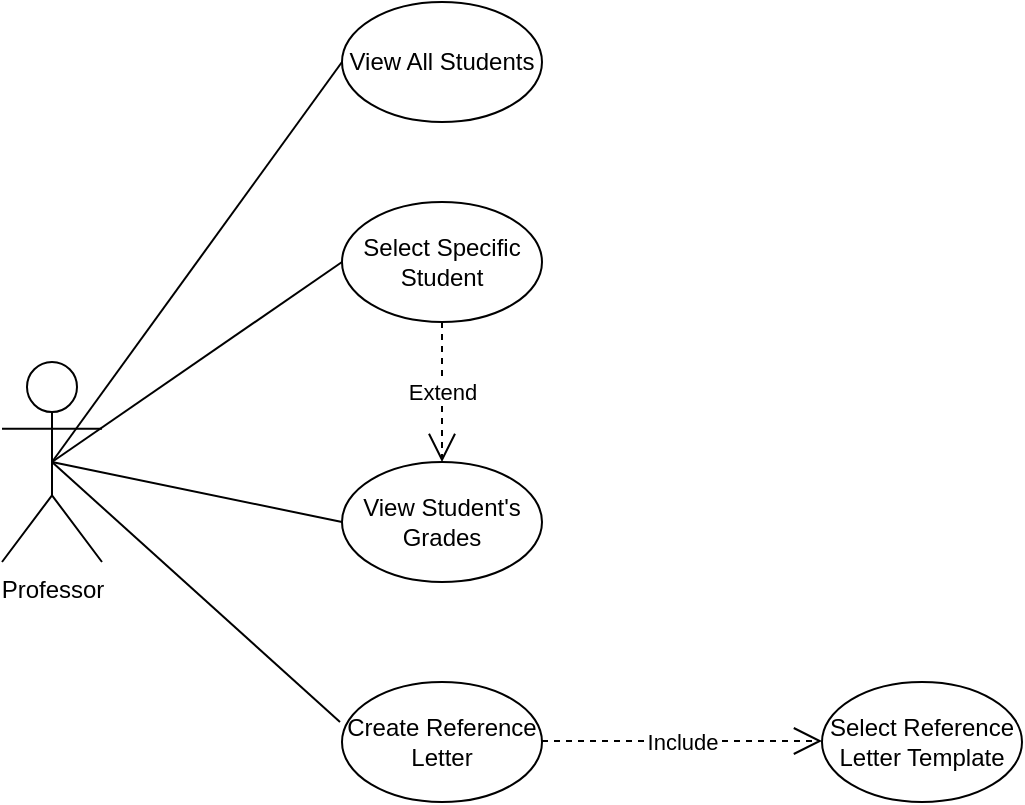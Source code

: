 <mxfile version="27.0.9">
  <diagram name="Page-1" id="DQU-6TTzWp3uHl4yWCbL">
    <mxGraphModel dx="1018" dy="697" grid="1" gridSize="10" guides="1" tooltips="1" connect="1" arrows="1" fold="1" page="1" pageScale="1" pageWidth="827" pageHeight="1169" math="0" shadow="0">
      <root>
        <mxCell id="0" />
        <mxCell id="1" parent="0" />
        <mxCell id="kt5JHNKNtY_vNhsqWSHy-22" value="Professor&lt;div&gt;&lt;br&gt;&lt;/div&gt;" style="shape=umlActor;verticalLabelPosition=bottom;verticalAlign=top;html=1;" parent="1" vertex="1">
          <mxGeometry x="159" y="365" width="50" height="100" as="geometry" />
        </mxCell>
        <mxCell id="kt5JHNKNtY_vNhsqWSHy-25" value="View All Students" style="ellipse;whiteSpace=wrap;html=1;" parent="1" vertex="1">
          <mxGeometry x="329" y="185" width="100" height="60" as="geometry" />
        </mxCell>
        <mxCell id="kt5JHNKNtY_vNhsqWSHy-26" value="Select Specific Student" style="ellipse;whiteSpace=wrap;html=1;" parent="1" vertex="1">
          <mxGeometry x="329" y="285" width="100" height="60" as="geometry" />
        </mxCell>
        <mxCell id="kt5JHNKNtY_vNhsqWSHy-27" value="View Student&#39;s Grades" style="ellipse;whiteSpace=wrap;html=1;" parent="1" vertex="1">
          <mxGeometry x="329" y="415" width="100" height="60" as="geometry" />
        </mxCell>
        <mxCell id="kt5JHNKNtY_vNhsqWSHy-30" value="" style="endArrow=none;html=1;rounded=0;exitX=0.5;exitY=0.5;exitDx=0;exitDy=0;exitPerimeter=0;entryX=0;entryY=0.5;entryDx=0;entryDy=0;" parent="1" source="kt5JHNKNtY_vNhsqWSHy-22" target="kt5JHNKNtY_vNhsqWSHy-25" edge="1">
          <mxGeometry width="50" height="50" relative="1" as="geometry">
            <mxPoint x="239" y="265" as="sourcePoint" />
            <mxPoint x="289" y="215" as="targetPoint" />
          </mxGeometry>
        </mxCell>
        <mxCell id="kt5JHNKNtY_vNhsqWSHy-31" value="" style="endArrow=none;html=1;rounded=0;exitX=0.5;exitY=0.5;exitDx=0;exitDy=0;exitPerimeter=0;entryX=0;entryY=0.5;entryDx=0;entryDy=0;" parent="1" source="kt5JHNKNtY_vNhsqWSHy-22" target="kt5JHNKNtY_vNhsqWSHy-26" edge="1">
          <mxGeometry width="50" height="50" relative="1" as="geometry">
            <mxPoint x="194" y="265" as="sourcePoint" />
            <mxPoint x="339" y="245" as="targetPoint" />
          </mxGeometry>
        </mxCell>
        <mxCell id="kt5JHNKNtY_vNhsqWSHy-32" value="" style="endArrow=none;html=1;rounded=0;exitX=0.5;exitY=0.5;exitDx=0;exitDy=0;exitPerimeter=0;entryX=0;entryY=0.5;entryDx=0;entryDy=0;" parent="1" source="kt5JHNKNtY_vNhsqWSHy-22" target="kt5JHNKNtY_vNhsqWSHy-27" edge="1">
          <mxGeometry width="50" height="50" relative="1" as="geometry">
            <mxPoint x="229" y="365" as="sourcePoint" />
            <mxPoint x="374" y="425" as="targetPoint" />
          </mxGeometry>
        </mxCell>
        <mxCell id="kt5JHNKNtY_vNhsqWSHy-35" value="Create Reference Letter" style="ellipse;whiteSpace=wrap;html=1;" parent="1" vertex="1">
          <mxGeometry x="329" y="525" width="100" height="60" as="geometry" />
        </mxCell>
        <mxCell id="kt5JHNKNtY_vNhsqWSHy-36" value="" style="endArrow=none;html=1;rounded=0;exitX=0.5;exitY=0.5;exitDx=0;exitDy=0;exitPerimeter=0;entryX=-0.01;entryY=0.333;entryDx=0;entryDy=0;entryPerimeter=0;" parent="1" source="kt5JHNKNtY_vNhsqWSHy-22" target="kt5JHNKNtY_vNhsqWSHy-35" edge="1">
          <mxGeometry width="50" height="50" relative="1" as="geometry">
            <mxPoint x="279" y="485" as="sourcePoint" />
            <mxPoint x="424" y="485" as="targetPoint" />
          </mxGeometry>
        </mxCell>
        <mxCell id="kt5JHNKNtY_vNhsqWSHy-37" value="Select Reference Letter Template" style="ellipse;whiteSpace=wrap;html=1;" parent="1" vertex="1">
          <mxGeometry x="569" y="525" width="100" height="60" as="geometry" />
        </mxCell>
        <mxCell id="kt5JHNKNtY_vNhsqWSHy-39" value="Include" style="endArrow=open;endSize=12;dashed=1;html=1;rounded=0;" parent="1" edge="1">
          <mxGeometry width="160" relative="1" as="geometry">
            <mxPoint x="429" y="554.5" as="sourcePoint" />
            <mxPoint x="569" y="554.5" as="targetPoint" />
          </mxGeometry>
        </mxCell>
        <mxCell id="kt5JHNKNtY_vNhsqWSHy-40" value="Extend" style="endArrow=open;endSize=12;dashed=1;html=1;rounded=0;entryX=0.5;entryY=0;entryDx=0;entryDy=0;" parent="1" target="kt5JHNKNtY_vNhsqWSHy-27" edge="1">
          <mxGeometry width="160" relative="1" as="geometry">
            <mxPoint x="379" y="345" as="sourcePoint" />
            <mxPoint x="539" y="345" as="targetPoint" />
          </mxGeometry>
        </mxCell>
      </root>
    </mxGraphModel>
  </diagram>
</mxfile>
